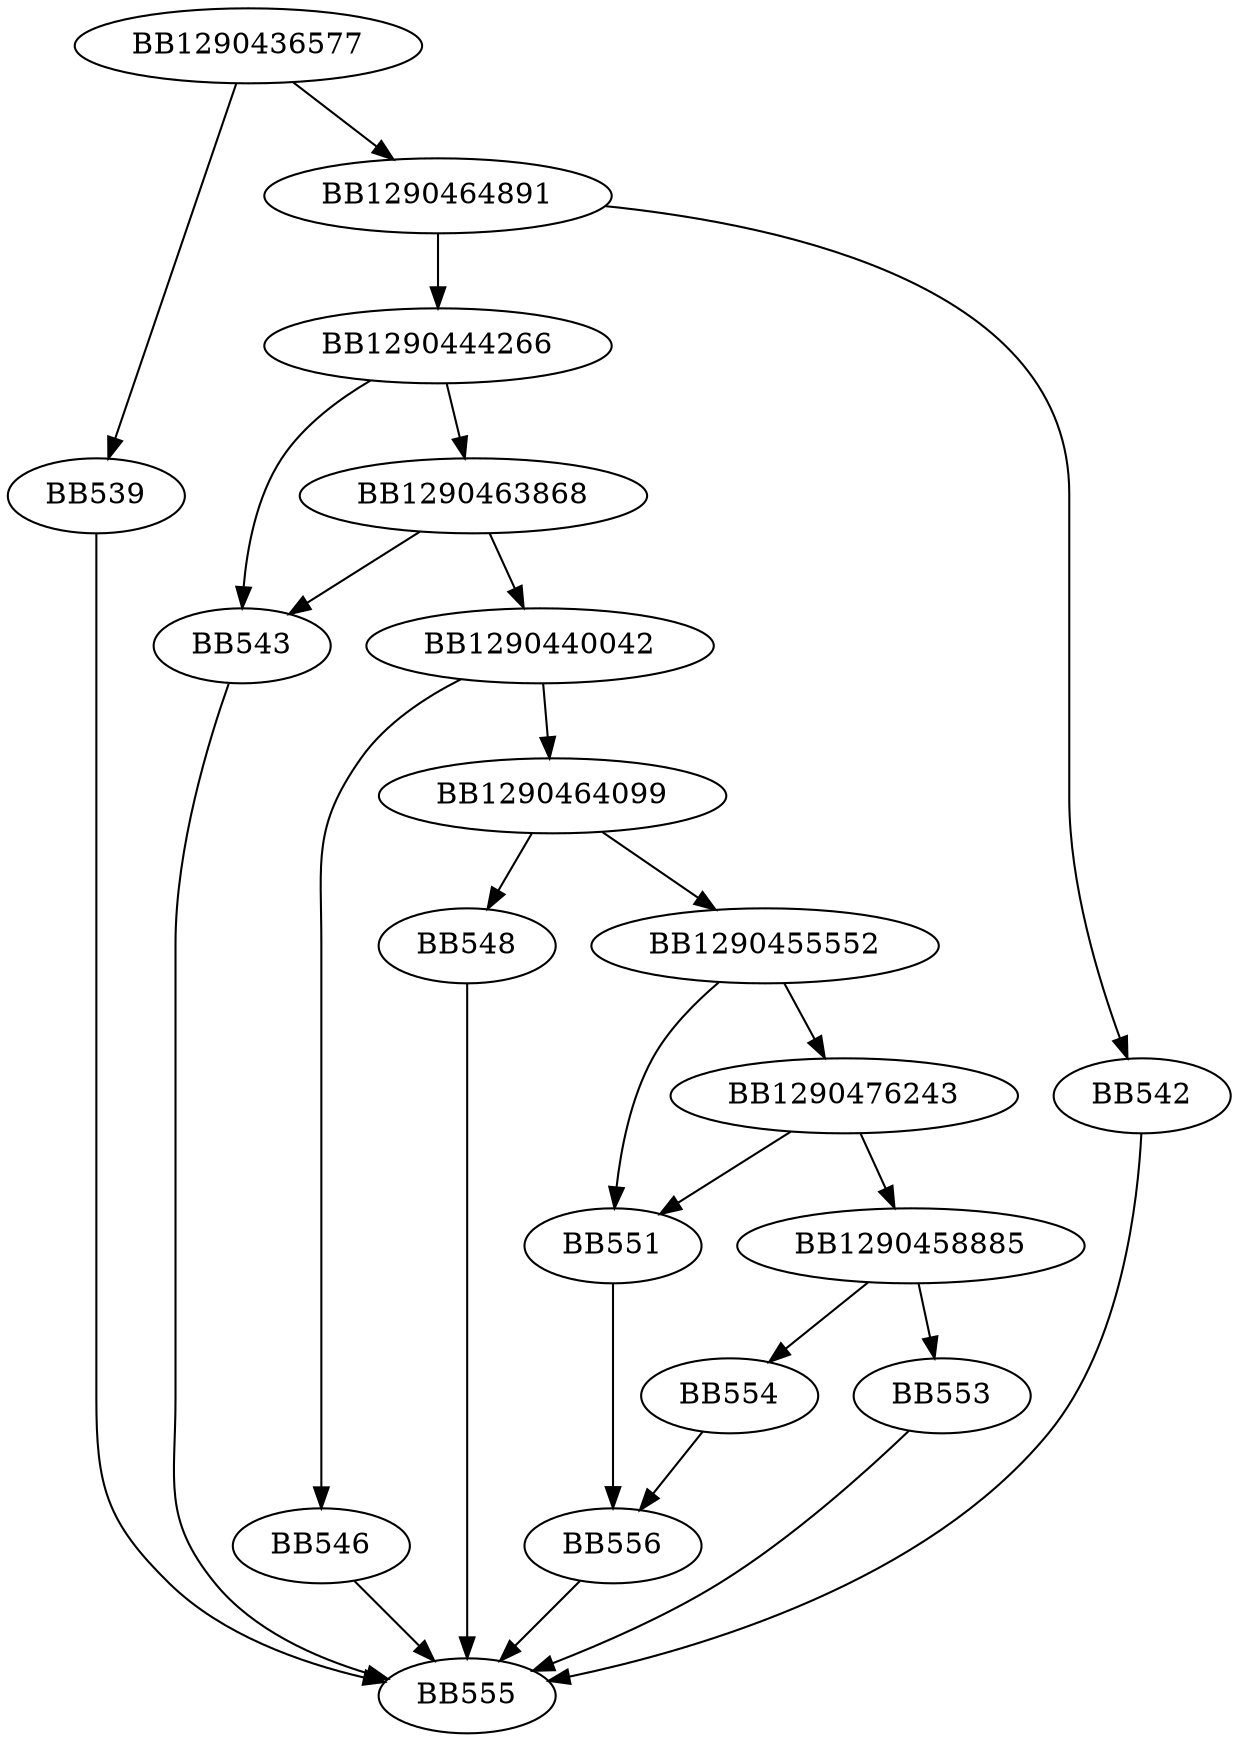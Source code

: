 digraph G{
	BB1290436577->BB539;
	BB1290436577->BB1290464891;
	BB1290464891->BB1290444266;
	BB1290464891->BB542;
	BB1290444266->BB543;
	BB1290444266->BB1290463868;
	BB1290463868->BB543;
	BB1290463868->BB1290440042;
	BB1290440042->BB546;
	BB1290440042->BB1290464099;
	BB1290464099->BB548;
	BB1290464099->BB1290455552;
	BB1290455552->BB1290476243;
	BB1290455552->BB551;
	BB1290476243->BB1290458885;
	BB1290476243->BB551;
	BB1290458885->BB553;
	BB1290458885->BB554;
	BB553->BB555;
	BB554->BB556;
	BB551->BB556;
	BB556->BB555;
	BB548->BB555;
	BB546->BB555;
	BB543->BB555;
	BB542->BB555;
	BB539->BB555;
}
